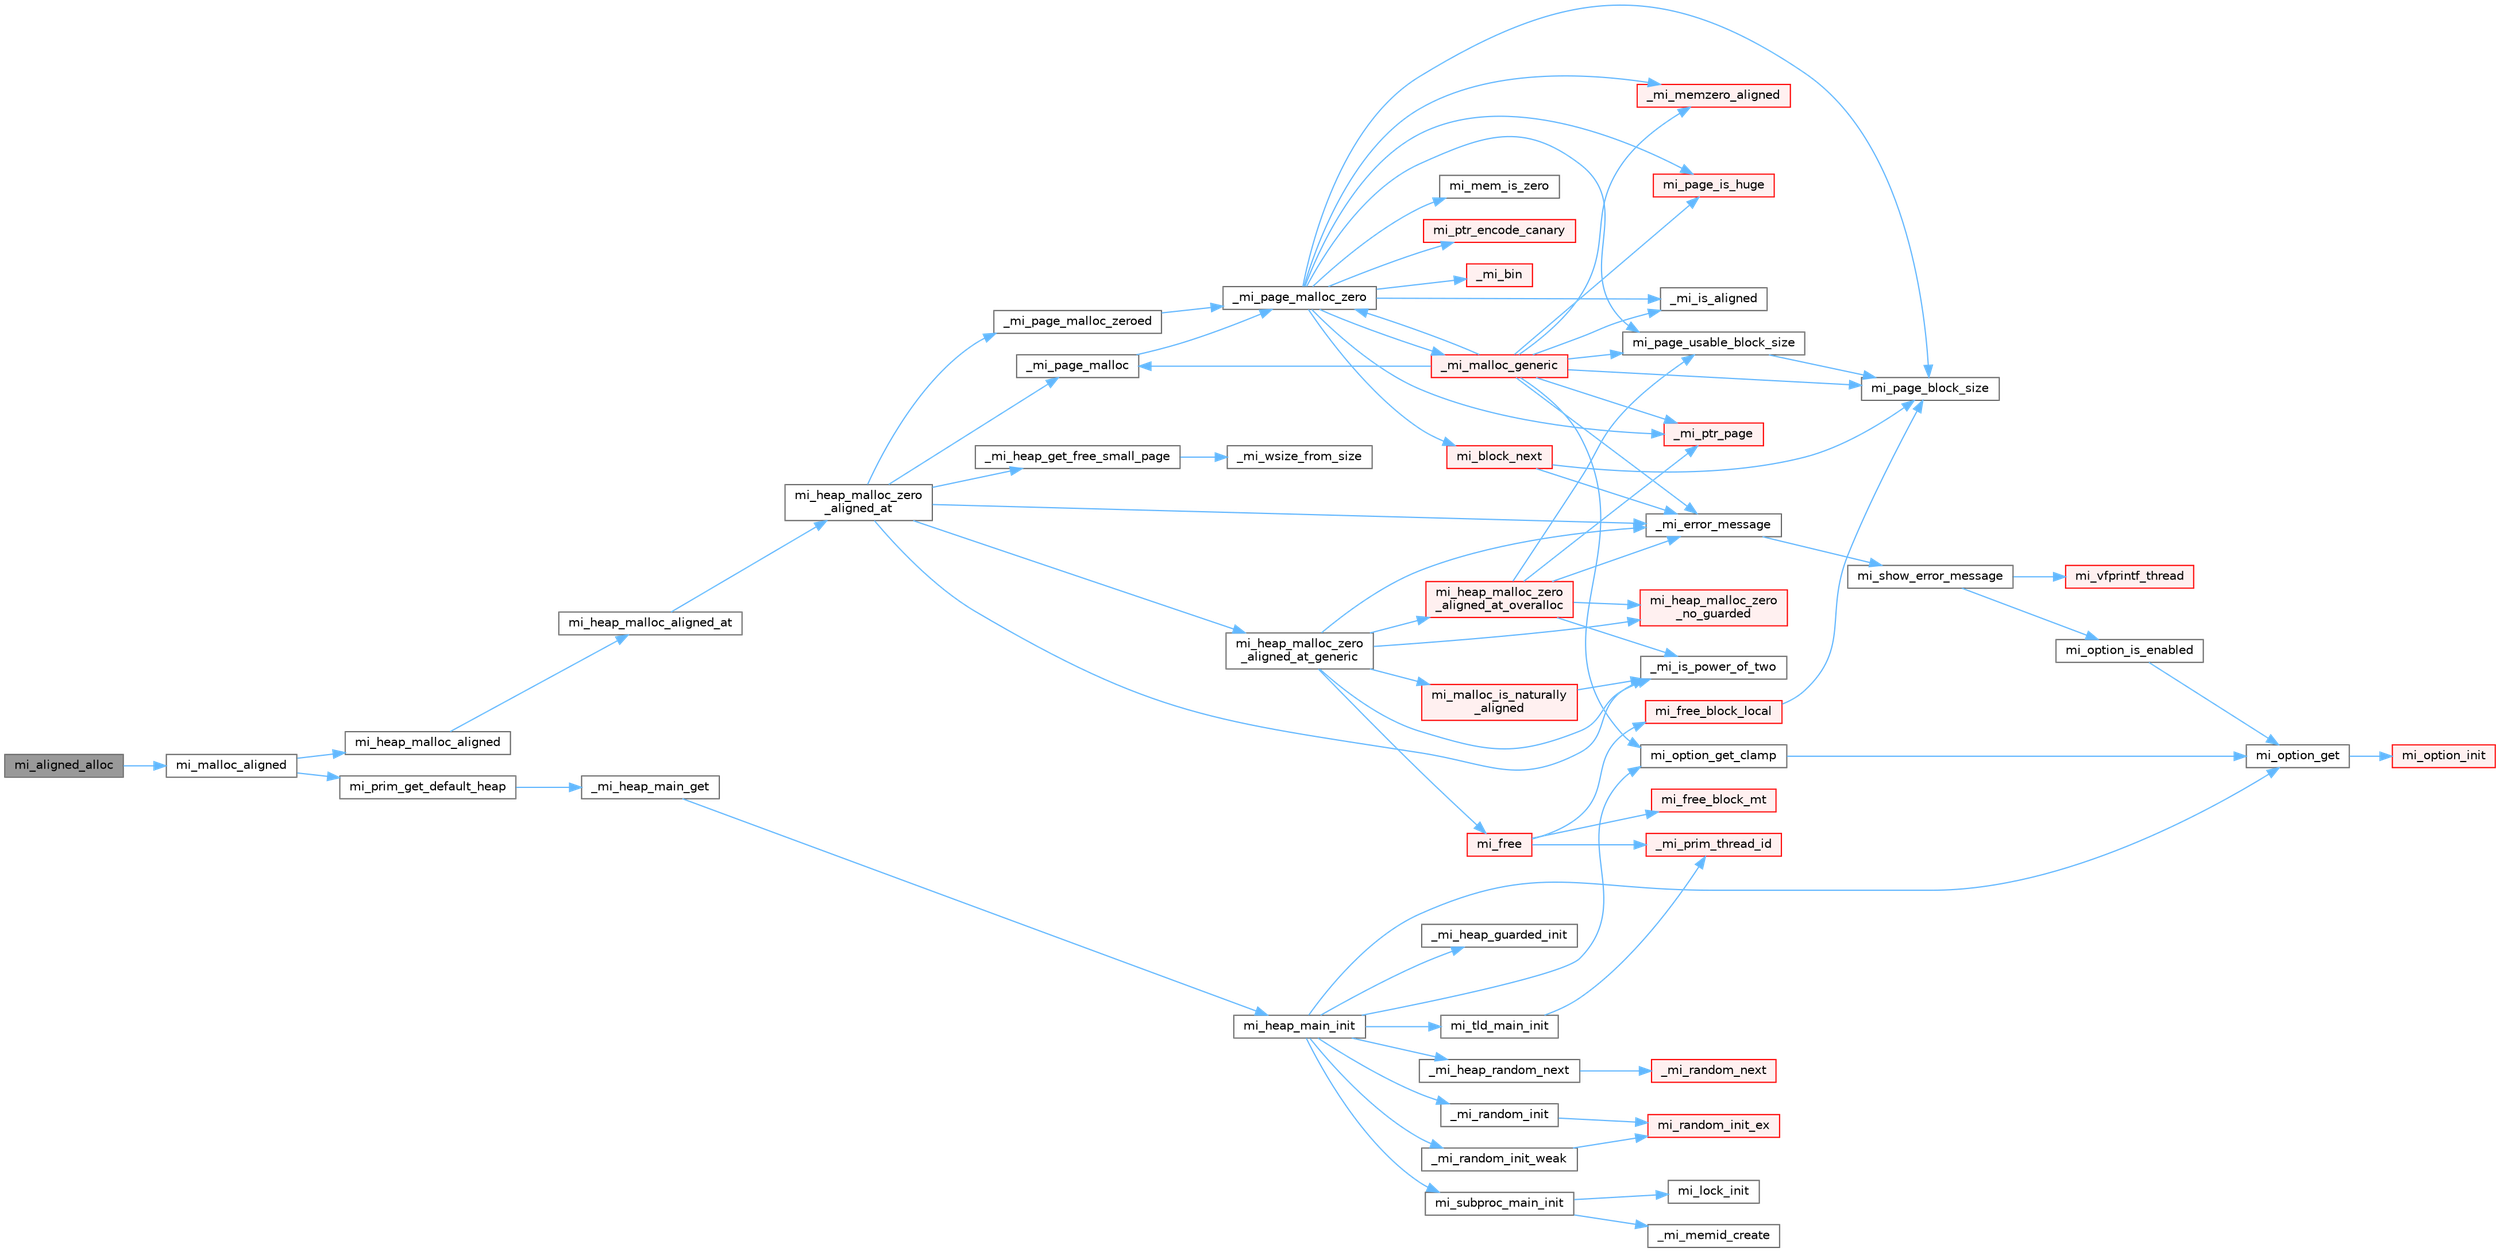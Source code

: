 digraph "mi_aligned_alloc"
{
 // LATEX_PDF_SIZE
  bgcolor="transparent";
  edge [fontname=Helvetica,fontsize=10,labelfontname=Helvetica,labelfontsize=10];
  node [fontname=Helvetica,fontsize=10,shape=box,height=0.2,width=0.4];
  rankdir="LR";
  Node1 [id="Node000001",label="mi_aligned_alloc",height=0.2,width=0.4,color="gray40", fillcolor="grey60", style="filled", fontcolor="black",tooltip=" "];
  Node1 -> Node2 [id="edge1_Node000001_Node000002",color="steelblue1",style="solid",tooltip=" "];
  Node2 [id="Node000002",label="mi_malloc_aligned",height=0.2,width=0.4,color="grey40", fillcolor="white", style="filled",URL="$group__aligned.html#ga69578ff1a98ca16e1dcd02c0995cd65c",tooltip=" "];
  Node2 -> Node3 [id="edge2_Node000002_Node000003",color="steelblue1",style="solid",tooltip=" "];
  Node3 [id="Node000003",label="mi_heap_malloc_aligned",height=0.2,width=0.4,color="grey40", fillcolor="white", style="filled",URL="$group__heap.html#ga33f4f05b7fea7af2113c62a4bf882cc5",tooltip=" "];
  Node3 -> Node4 [id="edge3_Node000003_Node000004",color="steelblue1",style="solid",tooltip=" "];
  Node4 [id="Node000004",label="mi_heap_malloc_aligned_at",height=0.2,width=0.4,color="grey40", fillcolor="white", style="filled",URL="$group__heap.html#gae7ffc045c3996497a7f3a5f6fe7b8aaa",tooltip=" "];
  Node4 -> Node5 [id="edge4_Node000004_Node000005",color="steelblue1",style="solid",tooltip=" "];
  Node5 [id="Node000005",label="mi_heap_malloc_zero\l_aligned_at",height=0.2,width=0.4,color="grey40", fillcolor="white", style="filled",URL="$alloc-aligned_8c.html#a5a91c01df4ee03f2157157434e535648",tooltip=" "];
  Node5 -> Node6 [id="edge5_Node000005_Node000006",color="steelblue1",style="solid",tooltip=" "];
  Node6 [id="Node000006",label="_mi_error_message",height=0.2,width=0.4,color="grey40", fillcolor="white", style="filled",URL="$options_8c.html#a2bebc073bcaac71658e57bb260c2e426",tooltip=" "];
  Node6 -> Node7 [id="edge6_Node000006_Node000007",color="steelblue1",style="solid",tooltip=" "];
  Node7 [id="Node000007",label="mi_show_error_message",height=0.2,width=0.4,color="grey40", fillcolor="white", style="filled",URL="$options_8c.html#a025f32c63014753e87fd7a579d2bb8aa",tooltip=" "];
  Node7 -> Node8 [id="edge7_Node000007_Node000008",color="steelblue1",style="solid",tooltip=" "];
  Node8 [id="Node000008",label="mi_option_is_enabled",height=0.2,width=0.4,color="grey40", fillcolor="white", style="filled",URL="$group__options.html#ga459ad98f18b3fc9275474807fe0ca188",tooltip=" "];
  Node8 -> Node9 [id="edge8_Node000008_Node000009",color="steelblue1",style="solid",tooltip=" "];
  Node9 [id="Node000009",label="mi_option_get",height=0.2,width=0.4,color="grey40", fillcolor="white", style="filled",URL="$group__options.html#ga7e8af195cc81d3fa64ccf2662caa565a",tooltip=" "];
  Node9 -> Node10 [id="edge9_Node000009_Node000010",color="steelblue1",style="solid",tooltip=" "];
  Node10 [id="Node000010",label="mi_option_init",height=0.2,width=0.4,color="red", fillcolor="#FFF0F0", style="filled",URL="$options_8c.html#a61970c5b942f29a5dea8a39742421cfe",tooltip=" "];
  Node7 -> Node22 [id="edge10_Node000007_Node000022",color="steelblue1",style="solid",tooltip=" "];
  Node22 [id="Node000022",label="mi_vfprintf_thread",height=0.2,width=0.4,color="red", fillcolor="#FFF0F0", style="filled",URL="$options_8c.html#a4af8263c139d04a876914f39024a7424",tooltip=" "];
  Node5 -> Node43 [id="edge11_Node000005_Node000043",color="steelblue1",style="solid",tooltip=" "];
  Node43 [id="Node000043",label="_mi_heap_get_free_small_page",height=0.2,width=0.4,color="grey40", fillcolor="white", style="filled",URL="$_e_a_s_t_l_2packages_2mimalloc_2include_2mimalloc_2internal_8h.html#a5ab9d8fb17d6213eb9789008e8d69ac1",tooltip=" "];
  Node43 -> Node44 [id="edge12_Node000043_Node000044",color="steelblue1",style="solid",tooltip=" "];
  Node44 [id="Node000044",label="_mi_wsize_from_size",height=0.2,width=0.4,color="grey40", fillcolor="white", style="filled",URL="$_e_a_s_t_l_2packages_2mimalloc_2include_2mimalloc_2internal_8h.html#a7d12fa8e45201ef1ba892c927d3b8ad1",tooltip=" "];
  Node5 -> Node45 [id="edge13_Node000005_Node000045",color="steelblue1",style="solid",tooltip=" "];
  Node45 [id="Node000045",label="_mi_is_power_of_two",height=0.2,width=0.4,color="grey40", fillcolor="white", style="filled",URL="$_e_a_s_t_l_2packages_2mimalloc_2include_2mimalloc_2internal_8h.html#ac46068515202fb9642f6b2610836bd82",tooltip=" "];
  Node5 -> Node46 [id="edge14_Node000005_Node000046",color="steelblue1",style="solid",tooltip=" "];
  Node46 [id="Node000046",label="_mi_page_malloc",height=0.2,width=0.4,color="grey40", fillcolor="white", style="filled",URL="$alloc_8c.html#a97c32575c2b27f4dc75af2429c45819d",tooltip=" "];
  Node46 -> Node47 [id="edge15_Node000046_Node000047",color="steelblue1",style="solid",tooltip=" "];
  Node47 [id="Node000047",label="_mi_page_malloc_zero",height=0.2,width=0.4,color="grey40", fillcolor="white", style="filled",URL="$alloc_8c.html#afd278f60e743bee5d9df559422f3455b",tooltip=" "];
  Node47 -> Node48 [id="edge16_Node000047_Node000048",color="steelblue1",style="solid",tooltip=" "];
  Node48 [id="Node000048",label="_mi_bin",height=0.2,width=0.4,color="red", fillcolor="#FFF0F0", style="filled",URL="$page-queue_8c.html#a0d92abe27db4a21968468b2fe73473d6",tooltip=" "];
  Node47 -> Node53 [id="edge17_Node000047_Node000053",color="steelblue1",style="solid",tooltip=" "];
  Node53 [id="Node000053",label="_mi_is_aligned",height=0.2,width=0.4,color="grey40", fillcolor="white", style="filled",URL="$_e_a_s_t_l_2packages_2mimalloc_2include_2mimalloc_2internal_8h.html#ad446ae4d82cbdbd78dfbe46fa2330555",tooltip=" "];
  Node47 -> Node54 [id="edge18_Node000047_Node000054",color="steelblue1",style="solid",tooltip=" "];
  Node54 [id="Node000054",label="_mi_malloc_generic",height=0.2,width=0.4,color="red", fillcolor="#FFF0F0", style="filled",URL="$page_8c.html#adcb79462f17b2e37218412f941269aa7",tooltip=" "];
  Node54 -> Node6 [id="edge19_Node000054_Node000006",color="steelblue1",style="solid",tooltip=" "];
  Node54 -> Node53 [id="edge20_Node000054_Node000053",color="steelblue1",style="solid",tooltip=" "];
  Node54 -> Node56 [id="edge21_Node000054_Node000056",color="steelblue1",style="solid",tooltip=" "];
  Node56 [id="Node000056",label="_mi_memzero_aligned",height=0.2,width=0.4,color="red", fillcolor="#FFF0F0", style="filled",URL="$_e_a_s_t_l_2packages_2mimalloc_2include_2mimalloc_2internal_8h.html#aa1d3beee9d492fc175ac2584e50fd8ea",tooltip=" "];
  Node54 -> Node46 [id="edge22_Node000054_Node000046",color="steelblue1",style="solid",tooltip=" "];
  Node54 -> Node47 [id="edge23_Node000054_Node000047",color="steelblue1",style="solid",tooltip=" "];
  Node54 -> Node59 [id="edge24_Node000054_Node000059",color="steelblue1",style="solid",tooltip=" "];
  Node59 [id="Node000059",label="_mi_ptr_page",height=0.2,width=0.4,color="red", fillcolor="#FFF0F0", style="filled",URL="$_e_a_s_t_l_2packages_2mimalloc_2include_2mimalloc_2internal_8h.html#acd84a462a2045538d19ecc56e6cc29f6",tooltip=" "];
  Node54 -> Node238 [id="edge25_Node000054_Node000238",color="steelblue1",style="solid",tooltip=" "];
  Node238 [id="Node000238",label="mi_option_get_clamp",height=0.2,width=0.4,color="grey40", fillcolor="white", style="filled",URL="$group__options.html#ga96ad9c406338bd314cfe878cfc9bf723",tooltip=" "];
  Node238 -> Node9 [id="edge26_Node000238_Node000009",color="steelblue1",style="solid",tooltip=" "];
  Node54 -> Node88 [id="edge27_Node000054_Node000088",color="steelblue1",style="solid",tooltip=" "];
  Node88 [id="Node000088",label="mi_page_block_size",height=0.2,width=0.4,color="grey40", fillcolor="white", style="filled",URL="$_e_a_s_t_l_2packages_2mimalloc_2include_2mimalloc_2internal_8h.html#a6134893990c1f09da2b40092ceecc780",tooltip=" "];
  Node54 -> Node257 [id="edge28_Node000054_Node000257",color="steelblue1",style="solid",tooltip=" "];
  Node257 [id="Node000257",label="mi_page_is_huge",height=0.2,width=0.4,color="red", fillcolor="#FFF0F0", style="filled",URL="$_e_a_s_t_l_2packages_2mimalloc_2include_2mimalloc_2internal_8h.html#aebe1b18846bd3fc16de5b52cd2250bec",tooltip=" "];
  Node54 -> Node452 [id="edge29_Node000054_Node000452",color="steelblue1",style="solid",tooltip=" "];
  Node452 [id="Node000452",label="mi_page_usable_block_size",height=0.2,width=0.4,color="grey40", fillcolor="white", style="filled",URL="$_e_a_s_t_l_2packages_2mimalloc_2include_2mimalloc_2internal_8h.html#a432abca03d059a7d40d8d39617afc8f7",tooltip=" "];
  Node452 -> Node88 [id="edge30_Node000452_Node000088",color="steelblue1",style="solid",tooltip=" "];
  Node47 -> Node56 [id="edge31_Node000047_Node000056",color="steelblue1",style="solid",tooltip=" "];
  Node47 -> Node59 [id="edge32_Node000047_Node000059",color="steelblue1",style="solid",tooltip=" "];
  Node47 -> Node273 [id="edge33_Node000047_Node000273",color="steelblue1",style="solid",tooltip=" "];
  Node273 [id="Node000273",label="mi_block_next",height=0.2,width=0.4,color="red", fillcolor="#FFF0F0", style="filled",URL="$_e_a_s_t_l_2packages_2mimalloc_2include_2mimalloc_2internal_8h.html#aaa5daf3a8b3db89666b6861cbb1e2f96",tooltip=" "];
  Node273 -> Node6 [id="edge34_Node000273_Node000006",color="steelblue1",style="solid",tooltip=" "];
  Node273 -> Node88 [id="edge35_Node000273_Node000088",color="steelblue1",style="solid",tooltip=" "];
  Node47 -> Node80 [id="edge36_Node000047_Node000080",color="steelblue1",style="solid",tooltip=" "];
  Node80 [id="Node000080",label="mi_mem_is_zero",height=0.2,width=0.4,color="grey40", fillcolor="white", style="filled",URL="$_e_a_s_t_l_2packages_2mimalloc_2include_2mimalloc_2internal_8h.html#a8391ae55dd6885bd38593f740fd349a4",tooltip=" "];
  Node47 -> Node88 [id="edge37_Node000047_Node000088",color="steelblue1",style="solid",tooltip=" "];
  Node47 -> Node257 [id="edge38_Node000047_Node000257",color="steelblue1",style="solid",tooltip=" "];
  Node47 -> Node452 [id="edge39_Node000047_Node000452",color="steelblue1",style="solid",tooltip=" "];
  Node47 -> Node453 [id="edge40_Node000047_Node000453",color="steelblue1",style="solid",tooltip=" "];
  Node453 [id="Node000453",label="mi_ptr_encode_canary",height=0.2,width=0.4,color="red", fillcolor="#FFF0F0", style="filled",URL="$_e_a_s_t_l_2packages_2mimalloc_2include_2mimalloc_2internal_8h.html#afc7cd0f28b20eddef19b40acd724a1cf",tooltip=" "];
  Node5 -> Node454 [id="edge41_Node000005_Node000454",color="steelblue1",style="solid",tooltip=" "];
  Node454 [id="Node000454",label="_mi_page_malloc_zeroed",height=0.2,width=0.4,color="grey40", fillcolor="white", style="filled",URL="$alloc_8c.html#adfd7ea63bc22fb012fb1b5ddcb0253d9",tooltip=" "];
  Node454 -> Node47 [id="edge42_Node000454_Node000047",color="steelblue1",style="solid",tooltip=" "];
  Node5 -> Node455 [id="edge43_Node000005_Node000455",color="steelblue1",style="solid",tooltip=" "];
  Node455 [id="Node000455",label="mi_heap_malloc_zero\l_aligned_at_generic",height=0.2,width=0.4,color="grey40", fillcolor="white", style="filled",URL="$alloc-aligned_8c.html#af2d93c20264f100910f38ae10bd6e9d8",tooltip=" "];
  Node455 -> Node6 [id="edge44_Node000455_Node000006",color="steelblue1",style="solid",tooltip=" "];
  Node455 -> Node45 [id="edge45_Node000455_Node000045",color="steelblue1",style="solid",tooltip=" "];
  Node455 -> Node456 [id="edge46_Node000455_Node000456",color="steelblue1",style="solid",tooltip=" "];
  Node456 [id="Node000456",label="mi_free",height=0.2,width=0.4,color="red", fillcolor="#FFF0F0", style="filled",URL="$group__malloc.html#gaf2c7b89c327d1f60f59e68b9ea644d95",tooltip=" "];
  Node456 -> Node25 [id="edge47_Node000456_Node000025",color="steelblue1",style="solid",tooltip=" "];
  Node25 [id="Node000025",label="_mi_prim_thread_id",height=0.2,width=0.4,color="red", fillcolor="#FFF0F0", style="filled",URL="$prim_8h.html#a3875c92cbb791d0a7c69bc1fd2df6804",tooltip=" "];
  Node456 -> Node457 [id="edge48_Node000456_Node000457",color="steelblue1",style="solid",tooltip=" "];
  Node457 [id="Node000457",label="mi_free_block_local",height=0.2,width=0.4,color="red", fillcolor="#FFF0F0", style="filled",URL="$free_8c.html#a4ea336aeb08fb4786186f6087a751d3c",tooltip=" "];
  Node457 -> Node88 [id="edge49_Node000457_Node000088",color="steelblue1",style="solid",tooltip=" "];
  Node456 -> Node466 [id="edge50_Node000456_Node000466",color="steelblue1",style="solid",tooltip=" "];
  Node466 [id="Node000466",label="mi_free_block_mt",height=0.2,width=0.4,color="red", fillcolor="#FFF0F0", style="filled",URL="$free_8c.html#af5ffcf95b8bfc34e499ae3b203e72475",tooltip=" "];
  Node455 -> Node484 [id="edge51_Node000455_Node000484",color="steelblue1",style="solid",tooltip=" "];
  Node484 [id="Node000484",label="mi_heap_malloc_zero\l_aligned_at_overalloc",height=0.2,width=0.4,color="red", fillcolor="#FFF0F0", style="filled",URL="$alloc-aligned_8c.html#a9148a575dc5a2a120d4fd4a584a124cb",tooltip=" "];
  Node484 -> Node6 [id="edge52_Node000484_Node000006",color="steelblue1",style="solid",tooltip=" "];
  Node484 -> Node45 [id="edge53_Node000484_Node000045",color="steelblue1",style="solid",tooltip=" "];
  Node484 -> Node59 [id="edge54_Node000484_Node000059",color="steelblue1",style="solid",tooltip=" "];
  Node484 -> Node489 [id="edge55_Node000484_Node000489",color="steelblue1",style="solid",tooltip=" "];
  Node489 [id="Node000489",label="mi_heap_malloc_zero\l_no_guarded",height=0.2,width=0.4,color="red", fillcolor="#FFF0F0", style="filled",URL="$alloc-aligned_8c.html#a4259bf6eedc404e48de0fa8c94441d51",tooltip=" "];
  Node484 -> Node452 [id="edge56_Node000484_Node000452",color="steelblue1",style="solid",tooltip=" "];
  Node455 -> Node489 [id="edge57_Node000455_Node000489",color="steelblue1",style="solid",tooltip=" "];
  Node455 -> Node491 [id="edge58_Node000455_Node000491",color="steelblue1",style="solid",tooltip=" "];
  Node491 [id="Node000491",label="mi_malloc_is_naturally\l_aligned",height=0.2,width=0.4,color="red", fillcolor="#FFF0F0", style="filled",URL="$alloc-aligned_8c.html#abaff374f59bcf05e8f548aa8609ae9bc",tooltip=" "];
  Node491 -> Node45 [id="edge59_Node000491_Node000045",color="steelblue1",style="solid",tooltip=" "];
  Node2 -> Node308 [id="edge60_Node000002_Node000308",color="steelblue1",style="solid",tooltip=" "];
  Node308 [id="Node000308",label="mi_prim_get_default_heap",height=0.2,width=0.4,color="grey40", fillcolor="white", style="filled",URL="$prim_8h.html#a986e62564728229db3ccecbd6e97fd98",tooltip=" "];
  Node308 -> Node309 [id="edge61_Node000308_Node000309",color="steelblue1",style="solid",tooltip=" "];
  Node309 [id="Node000309",label="_mi_heap_main_get",height=0.2,width=0.4,color="grey40", fillcolor="white", style="filled",URL="$_e_a_s_t_l_2packages_2mimalloc_2src_2init_8c.html#a1feeb4148fb048caf23361152895a55c",tooltip=" "];
  Node309 -> Node310 [id="edge62_Node000309_Node000310",color="steelblue1",style="solid",tooltip=" "];
  Node310 [id="Node000310",label="mi_heap_main_init",height=0.2,width=0.4,color="grey40", fillcolor="white", style="filled",URL="$_e_a_s_t_l_2packages_2mimalloc_2src_2init_8c.html#a5d8b12ae7942ecf3eb4e8ffd313a263a",tooltip=" "];
  Node310 -> Node311 [id="edge63_Node000310_Node000311",color="steelblue1",style="solid",tooltip=" "];
  Node311 [id="Node000311",label="_mi_heap_guarded_init",height=0.2,width=0.4,color="grey40", fillcolor="white", style="filled",URL="$_e_a_s_t_l_2packages_2mimalloc_2src_2init_8c.html#a70e3672a1e08dcb5e7e311d403693394",tooltip=" "];
  Node310 -> Node68 [id="edge64_Node000310_Node000068",color="steelblue1",style="solid",tooltip=" "];
  Node68 [id="Node000068",label="_mi_heap_random_next",height=0.2,width=0.4,color="grey40", fillcolor="white", style="filled",URL="$heap_8c.html#a68ddb5f2c595ea9d4e8d450342b4713c",tooltip=" "];
  Node68 -> Node69 [id="edge65_Node000068_Node000069",color="steelblue1",style="solid",tooltip=" "];
  Node69 [id="Node000069",label="_mi_random_next",height=0.2,width=0.4,color="red", fillcolor="#FFF0F0", style="filled",URL="$random_8c.html#ae7c0ab020aad85edd43240680cc4f76e",tooltip=" "];
  Node310 -> Node312 [id="edge66_Node000310_Node000312",color="steelblue1",style="solid",tooltip=" "];
  Node312 [id="Node000312",label="_mi_random_init",height=0.2,width=0.4,color="grey40", fillcolor="white", style="filled",URL="$random_8c.html#aca9dc8a900f1b727e326063778b2eee1",tooltip=" "];
  Node312 -> Node313 [id="edge67_Node000312_Node000313",color="steelblue1",style="solid",tooltip=" "];
  Node313 [id="Node000313",label="mi_random_init_ex",height=0.2,width=0.4,color="red", fillcolor="#FFF0F0", style="filled",URL="$random_8c.html#ab23662b29a587205a8f597fa5a2e1de6",tooltip=" "];
  Node310 -> Node321 [id="edge68_Node000310_Node000321",color="steelblue1",style="solid",tooltip=" "];
  Node321 [id="Node000321",label="_mi_random_init_weak",height=0.2,width=0.4,color="grey40", fillcolor="white", style="filled",URL="$random_8c.html#a6bfdbdbf180aa56ff5697e0f2e3ca49a",tooltip=" "];
  Node321 -> Node313 [id="edge69_Node000321_Node000313",color="steelblue1",style="solid",tooltip=" "];
  Node310 -> Node9 [id="edge70_Node000310_Node000009",color="steelblue1",style="solid",tooltip=" "];
  Node310 -> Node238 [id="edge71_Node000310_Node000238",color="steelblue1",style="solid",tooltip=" "];
  Node310 -> Node322 [id="edge72_Node000310_Node000322",color="steelblue1",style="solid",tooltip=" "];
  Node322 [id="Node000322",label="mi_subproc_main_init",height=0.2,width=0.4,color="grey40", fillcolor="white", style="filled",URL="$_e_a_s_t_l_2packages_2mimalloc_2src_2init_8c.html#a51b6f4fa5d8cbde3881bf41e2a9d7a73",tooltip=" "];
  Node322 -> Node220 [id="edge73_Node000322_Node000220",color="steelblue1",style="solid",tooltip=" "];
  Node220 [id="Node000220",label="_mi_memid_create",height=0.2,width=0.4,color="grey40", fillcolor="white", style="filled",URL="$_e_a_s_t_l_2packages_2mimalloc_2include_2mimalloc_2internal_8h.html#a666352100ead3b22c4cd8ac803b1b1f8",tooltip=" "];
  Node322 -> Node323 [id="edge74_Node000322_Node000323",color="steelblue1",style="solid",tooltip=" "];
  Node323 [id="Node000323",label="mi_lock_init",height=0.2,width=0.4,color="grey40", fillcolor="white", style="filled",URL="$_e_a_s_t_l_2packages_2mimalloc_2include_2mimalloc_2atomic_8h.html#a0aad6b1ce67a3a8f2c712d86cadc125e",tooltip=" "];
  Node310 -> Node324 [id="edge75_Node000310_Node000324",color="steelblue1",style="solid",tooltip=" "];
  Node324 [id="Node000324",label="mi_tld_main_init",height=0.2,width=0.4,color="grey40", fillcolor="white", style="filled",URL="$_e_a_s_t_l_2packages_2mimalloc_2src_2init_8c.html#a5b314759773d0dc745240cdf90e7f1b0",tooltip=" "];
  Node324 -> Node25 [id="edge76_Node000324_Node000025",color="steelblue1",style="solid",tooltip=" "];
}
